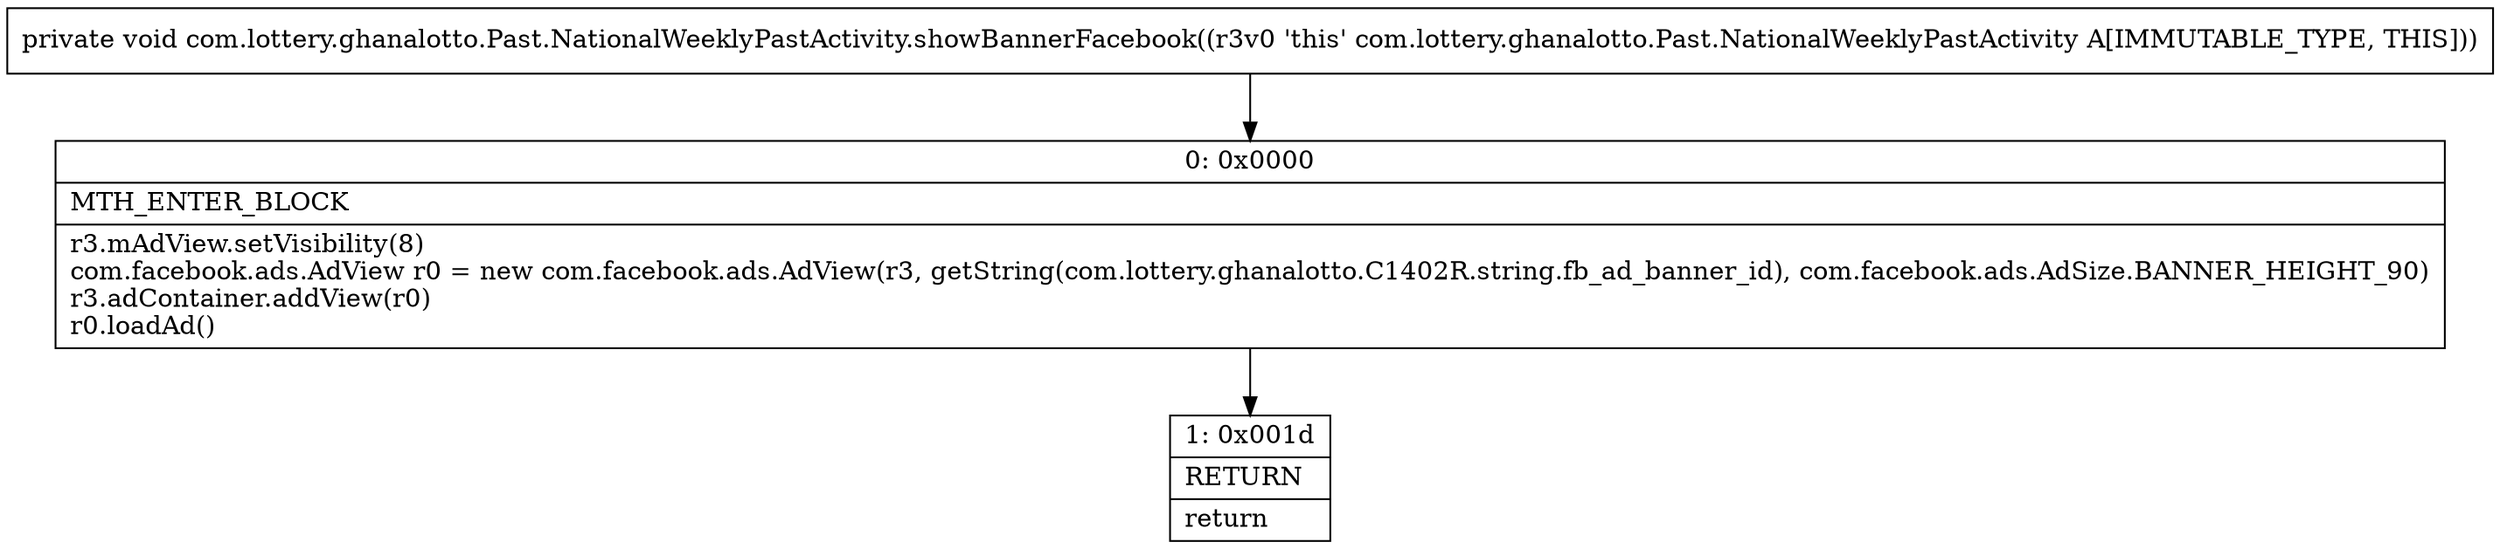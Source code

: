 digraph "CFG forcom.lottery.ghanalotto.Past.NationalWeeklyPastActivity.showBannerFacebook()V" {
Node_0 [shape=record,label="{0\:\ 0x0000|MTH_ENTER_BLOCK\l|r3.mAdView.setVisibility(8)\lcom.facebook.ads.AdView r0 = new com.facebook.ads.AdView(r3, getString(com.lottery.ghanalotto.C1402R.string.fb_ad_banner_id), com.facebook.ads.AdSize.BANNER_HEIGHT_90)\lr3.adContainer.addView(r0)\lr0.loadAd()\l}"];
Node_1 [shape=record,label="{1\:\ 0x001d|RETURN\l|return\l}"];
MethodNode[shape=record,label="{private void com.lottery.ghanalotto.Past.NationalWeeklyPastActivity.showBannerFacebook((r3v0 'this' com.lottery.ghanalotto.Past.NationalWeeklyPastActivity A[IMMUTABLE_TYPE, THIS])) }"];
MethodNode -> Node_0;
Node_0 -> Node_1;
}

